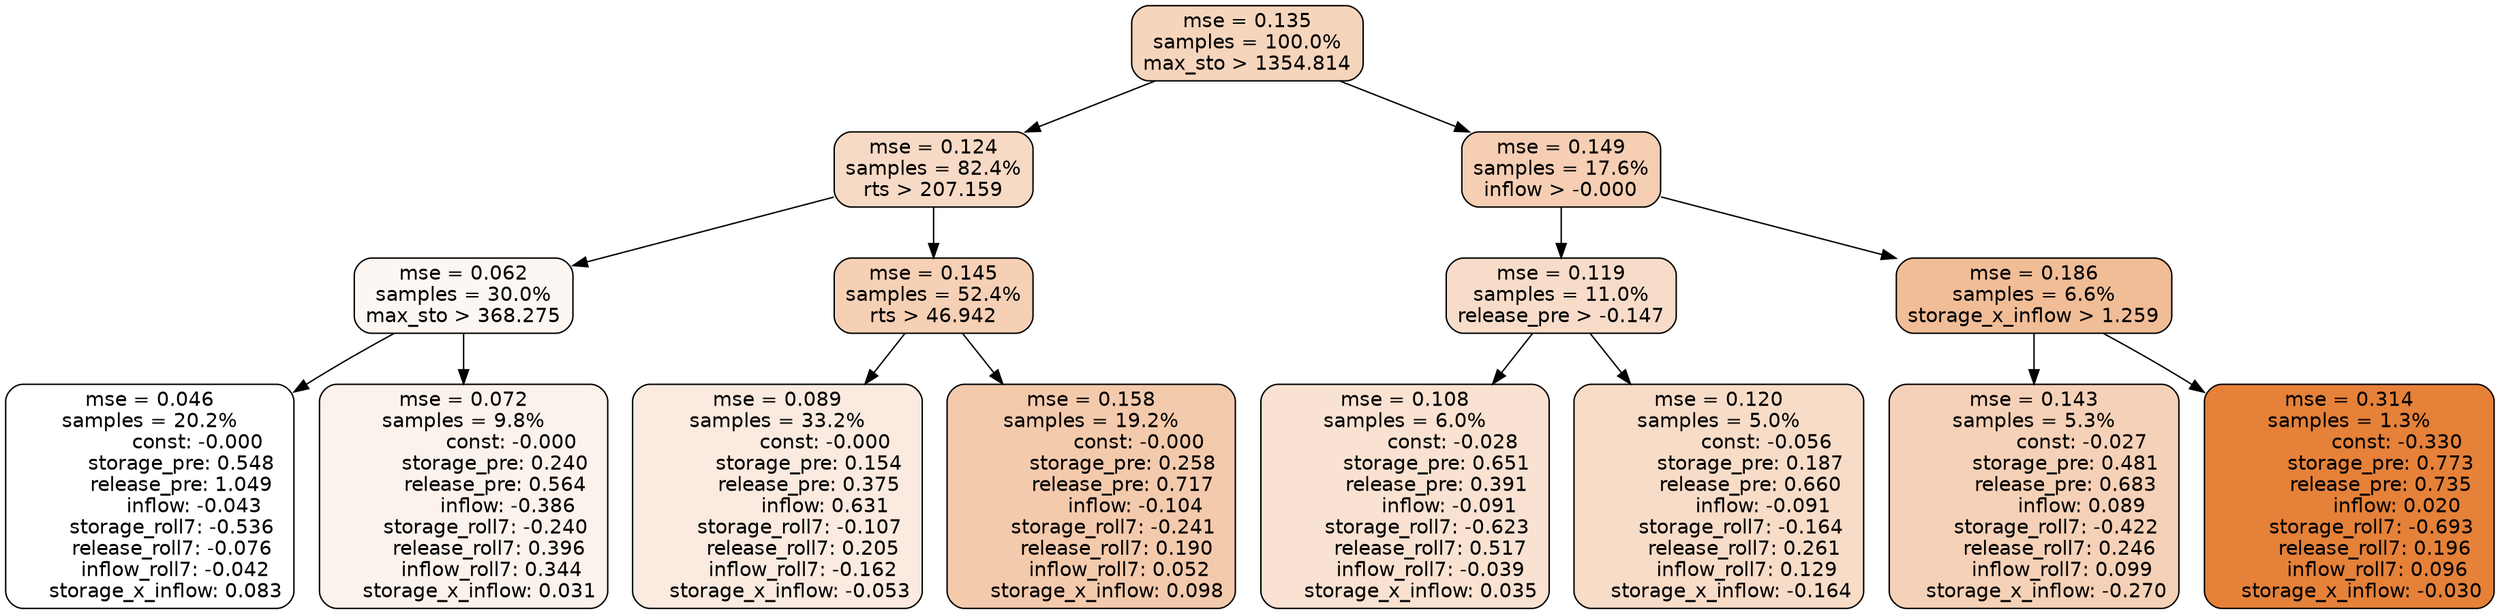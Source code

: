 digraph tree {
node [shape=rectangle, style="filled, rounded", color="black", fontname=helvetica] ;
edge [fontname=helvetica] ;
	"0" [label="mse = 0.135
samples = 100.0%
max_sto > 1354.814", fillcolor="#f6d5bd"]
	"1" [label="mse = 0.124
samples = 82.4%
rts > 207.159", fillcolor="#f7dac5"]
	"8" [label="mse = 0.149
samples = 17.6%
inflow > -0.000", fillcolor="#f5ceb3"]
	"5" [label="mse = 0.062
samples = 30.0%
max_sto > 368.275", fillcolor="#fdf7f3"]
	"2" [label="mse = 0.145
samples = 52.4%
rts > 46.942", fillcolor="#f5d0b5"]
	"9" [label="mse = 0.119
samples = 11.0%
release_pre > -0.147", fillcolor="#f7dcc9"]
	"12" [label="mse = 0.186
samples = 6.6%
storage_x_inflow > 1.259", fillcolor="#f1bd97"]
	"6" [label="mse = 0.046
samples = 20.2%
               const: -0.000
          storage_pre: 0.548
          release_pre: 1.049
              inflow: -0.043
       storage_roll7: -0.536
       release_roll7: -0.076
        inflow_roll7: -0.042
     storage_x_inflow: 0.083", fillcolor="#ffffff"]
	"7" [label="mse = 0.072
samples = 9.8%
               const: -0.000
          storage_pre: 0.240
          release_pre: 0.564
              inflow: -0.386
       storage_roll7: -0.240
        release_roll7: 0.396
         inflow_roll7: 0.344
     storage_x_inflow: 0.031", fillcolor="#fcf2ec"]
	"3" [label="mse = 0.089
samples = 33.2%
               const: -0.000
          storage_pre: 0.154
          release_pre: 0.375
               inflow: 0.631
       storage_roll7: -0.107
        release_roll7: 0.205
        inflow_roll7: -0.162
    storage_x_inflow: -0.053", fillcolor="#faeadf"]
	"4" [label="mse = 0.158
samples = 19.2%
               const: -0.000
          storage_pre: 0.258
          release_pre: 0.717
              inflow: -0.104
       storage_roll7: -0.241
        release_roll7: 0.190
         inflow_roll7: 0.052
     storage_x_inflow: 0.098", fillcolor="#f4caac"]
	"10" [label="mse = 0.108
samples = 6.0%
               const: -0.028
          storage_pre: 0.651
          release_pre: 0.391
              inflow: -0.091
       storage_roll7: -0.623
        release_roll7: 0.517
        inflow_roll7: -0.039
     storage_x_inflow: 0.035", fillcolor="#f9e2d1"]
	"11" [label="mse = 0.120
samples = 5.0%
               const: -0.056
          storage_pre: 0.187
          release_pre: 0.660
              inflow: -0.091
       storage_roll7: -0.164
        release_roll7: 0.261
         inflow_roll7: 0.129
    storage_x_inflow: -0.164", fillcolor="#f7dcc8"]
	"13" [label="mse = 0.143
samples = 5.3%
               const: -0.027
          storage_pre: 0.481
          release_pre: 0.683
               inflow: 0.089
       storage_roll7: -0.422
        release_roll7: 0.246
         inflow_roll7: 0.099
    storage_x_inflow: -0.270", fillcolor="#f5d1b7"]
	"14" [label="mse = 0.314
samples = 1.3%
               const: -0.330
          storage_pre: 0.773
          release_pre: 0.735
               inflow: 0.020
       storage_roll7: -0.693
        release_roll7: 0.196
         inflow_roll7: 0.096
    storage_x_inflow: -0.030", fillcolor="#e58139"]

	"0" -> "1"
	"0" -> "8"
	"1" -> "2"
	"1" -> "5"
	"8" -> "9"
	"8" -> "12"
	"5" -> "6"
	"5" -> "7"
	"2" -> "3"
	"2" -> "4"
	"9" -> "10"
	"9" -> "11"
	"12" -> "13"
	"12" -> "14"
}